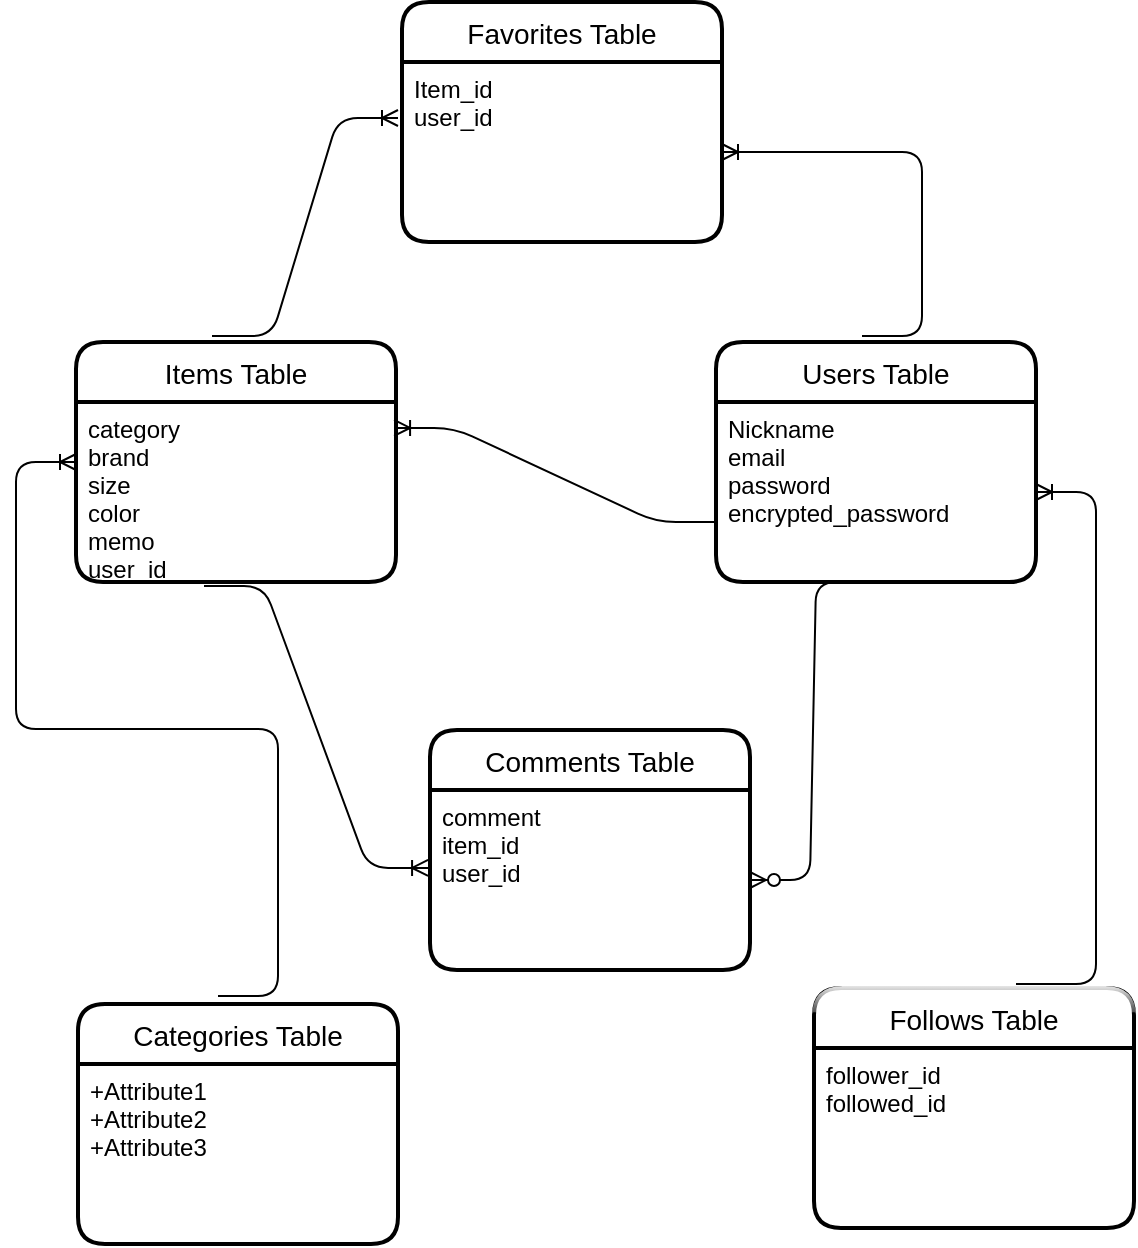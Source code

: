 <mxfile>
    <diagram id="cmV2oMPMpY6_TbBcyci8" name="ページ1">
        <mxGraphModel dx="821" dy="1982" grid="1" gridSize="10" guides="0" tooltips="1" connect="1" arrows="1" fold="1" page="1" pageScale="1" pageWidth="827" pageHeight="1169" math="0" shadow="0">
            <root>
                <mxCell id="0"/>
                <mxCell id="1" parent="0"/>
                <mxCell id="2" value="Items Table" style="swimlane;childLayout=stackLayout;horizontal=1;startSize=30;horizontalStack=0;rounded=1;fontSize=14;fontStyle=0;strokeWidth=2;resizeParent=0;resizeLast=1;shadow=0;dashed=0;align=center;" parent="1" vertex="1">
                    <mxGeometry x="40" y="40" width="160" height="120" as="geometry"/>
                </mxCell>
                <mxCell id="3" value="category&#10;brand&#10;size&#10;color&#10;memo&#10;user_id" style="align=left;strokeColor=none;fillColor=none;spacingLeft=4;fontSize=12;verticalAlign=top;resizable=0;rotatable=0;part=1;" parent="2" vertex="1">
                    <mxGeometry y="30" width="160" height="90" as="geometry"/>
                </mxCell>
                <mxCell id="9" value="" style="edgeStyle=entityRelationEdgeStyle;fontSize=12;html=1;endArrow=ERoneToMany;entryX=-0.006;entryY=0.433;entryDx=0;entryDy=0;entryPerimeter=0;" parent="2" target="8" edge="1">
                    <mxGeometry width="100" height="100" relative="1" as="geometry">
                        <mxPoint x="64" y="122" as="sourcePoint"/>
                        <mxPoint x="164" y="22" as="targetPoint"/>
                    </mxGeometry>
                </mxCell>
                <mxCell id="4" value="Users Table" style="swimlane;childLayout=stackLayout;horizontal=1;startSize=30;horizontalStack=0;rounded=1;fontSize=14;fontStyle=0;strokeWidth=2;resizeParent=0;resizeLast=1;shadow=0;dashed=0;align=center;" parent="1" vertex="1">
                    <mxGeometry x="360" y="40" width="160" height="120" as="geometry"/>
                </mxCell>
                <mxCell id="5" value="Nickname&#10;email&#10;password&#10;encrypted_password&#10;" style="align=left;strokeColor=none;fillColor=none;spacingLeft=4;fontSize=12;verticalAlign=top;resizable=0;rotatable=0;part=1;" parent="4" vertex="1">
                    <mxGeometry y="30" width="160" height="90" as="geometry"/>
                </mxCell>
                <mxCell id="6" value="" style="edgeStyle=entityRelationEdgeStyle;fontSize=12;html=1;endArrow=ERoneToMany;entryX=0.994;entryY=0.144;entryDx=0;entryDy=0;entryPerimeter=0;exitX=0;exitY=0.75;exitDx=0;exitDy=0;" parent="1" source="4" target="3" edge="1">
                    <mxGeometry width="100" height="100" relative="1" as="geometry">
                        <mxPoint x="250" y="340" as="sourcePoint"/>
                        <mxPoint x="350" y="240" as="targetPoint"/>
                    </mxGeometry>
                </mxCell>
                <mxCell id="7" value="Comments Table" style="swimlane;childLayout=stackLayout;horizontal=1;startSize=30;horizontalStack=0;rounded=1;fontSize=14;fontStyle=0;strokeWidth=2;resizeParent=0;resizeLast=1;shadow=0;dashed=0;align=center;" parent="1" vertex="1">
                    <mxGeometry x="217" y="234" width="160" height="120" as="geometry"/>
                </mxCell>
                <mxCell id="8" value="comment&#10;item_id&#10;user_id" style="align=left;strokeColor=none;fillColor=none;spacingLeft=4;fontSize=12;verticalAlign=top;resizable=0;rotatable=0;part=1;rounded=1;" parent="7" vertex="1">
                    <mxGeometry y="30" width="160" height="90" as="geometry"/>
                </mxCell>
                <mxCell id="10" value="" style="edgeStyle=entityRelationEdgeStyle;fontSize=12;html=1;endArrow=ERzeroToMany;endFill=1;exitX=0.5;exitY=1;exitDx=0;exitDy=0;entryX=1;entryY=0.5;entryDx=0;entryDy=0;" parent="1" source="5" target="8" edge="1">
                    <mxGeometry width="100" height="100" relative="1" as="geometry">
                        <mxPoint x="243" y="151" as="sourcePoint"/>
                        <mxPoint x="343" y="51" as="targetPoint"/>
                    </mxGeometry>
                </mxCell>
                <mxCell id="12" value="Categories Table" style="swimlane;childLayout=stackLayout;horizontal=1;startSize=30;horizontalStack=0;rounded=1;fontSize=14;fontStyle=0;strokeWidth=2;resizeParent=0;resizeLast=1;shadow=0;dashed=0;align=center;" parent="1" vertex="1">
                    <mxGeometry x="41" y="371" width="160" height="120" as="geometry"/>
                </mxCell>
                <mxCell id="13" value="+Attribute1&#10;+Attribute2&#10;+Attribute3" style="align=left;strokeColor=none;fillColor=none;spacingLeft=4;fontSize=12;verticalAlign=top;resizable=0;rotatable=0;part=1;rounded=1;" parent="12" vertex="1">
                    <mxGeometry y="30" width="160" height="90" as="geometry"/>
                </mxCell>
                <mxCell id="14" value="Favorites Table" style="swimlane;childLayout=stackLayout;horizontal=1;startSize=30;horizontalStack=0;rounded=1;fontSize=14;fontStyle=0;strokeWidth=2;resizeParent=0;resizeLast=1;shadow=0;dashed=0;align=center;" parent="1" vertex="1">
                    <mxGeometry x="203" y="-130" width="160" height="120" as="geometry"/>
                </mxCell>
                <mxCell id="15" value="Item_id&#10;user_id" style="align=left;strokeColor=none;fillColor=none;spacingLeft=4;fontSize=12;verticalAlign=top;resizable=0;rotatable=0;part=1;rounded=1;" parent="14" vertex="1">
                    <mxGeometry y="30" width="160" height="90" as="geometry"/>
                </mxCell>
                <mxCell id="17" value="" style="edgeStyle=entityRelationEdgeStyle;fontSize=12;html=1;endArrow=ERoneToMany;" parent="1" edge="1">
                    <mxGeometry width="100" height="100" relative="1" as="geometry">
                        <mxPoint x="111" y="367" as="sourcePoint"/>
                        <mxPoint x="40" y="100" as="targetPoint"/>
                    </mxGeometry>
                </mxCell>
                <mxCell id="18" value="" style="edgeStyle=entityRelationEdgeStyle;fontSize=12;html=1;endArrow=ERoneToMany;" parent="1" edge="1">
                    <mxGeometry width="100" height="100" relative="1" as="geometry">
                        <mxPoint x="108" y="37" as="sourcePoint"/>
                        <mxPoint x="201" y="-72" as="targetPoint"/>
                    </mxGeometry>
                </mxCell>
                <mxCell id="19" value="" style="edgeStyle=entityRelationEdgeStyle;fontSize=12;html=1;endArrow=ERoneToMany;" parent="1" target="15" edge="1">
                    <mxGeometry width="100" height="100" relative="1" as="geometry">
                        <mxPoint x="433" y="37" as="sourcePoint"/>
                        <mxPoint x="343" y="96" as="targetPoint"/>
                    </mxGeometry>
                </mxCell>
                <mxCell id="21" value="Follows Table" style="swimlane;childLayout=stackLayout;horizontal=1;startSize=30;horizontalStack=0;rounded=1;fontSize=14;fontStyle=0;strokeWidth=2;resizeParent=0;resizeLast=1;shadow=0;dashed=0;align=center;glass=1;fillColor=default;" parent="1" vertex="1">
                    <mxGeometry x="409" y="363" width="160" height="120" as="geometry"/>
                </mxCell>
                <mxCell id="22" value="follower_id&#10;followed_id" style="align=left;strokeColor=none;fillColor=none;spacingLeft=4;fontSize=12;verticalAlign=top;resizable=0;rotatable=0;part=1;rounded=1;" parent="21" vertex="1">
                    <mxGeometry y="30" width="160" height="90" as="geometry"/>
                </mxCell>
                <mxCell id="23" value="" style="edgeStyle=entityRelationEdgeStyle;fontSize=12;html=1;endArrow=ERoneToMany;" parent="1" target="5" edge="1">
                    <mxGeometry width="100" height="100" relative="1" as="geometry">
                        <mxPoint x="510" y="361" as="sourcePoint"/>
                        <mxPoint x="343" y="216" as="targetPoint"/>
                    </mxGeometry>
                </mxCell>
            </root>
        </mxGraphModel>
    </diagram>
</mxfile>
